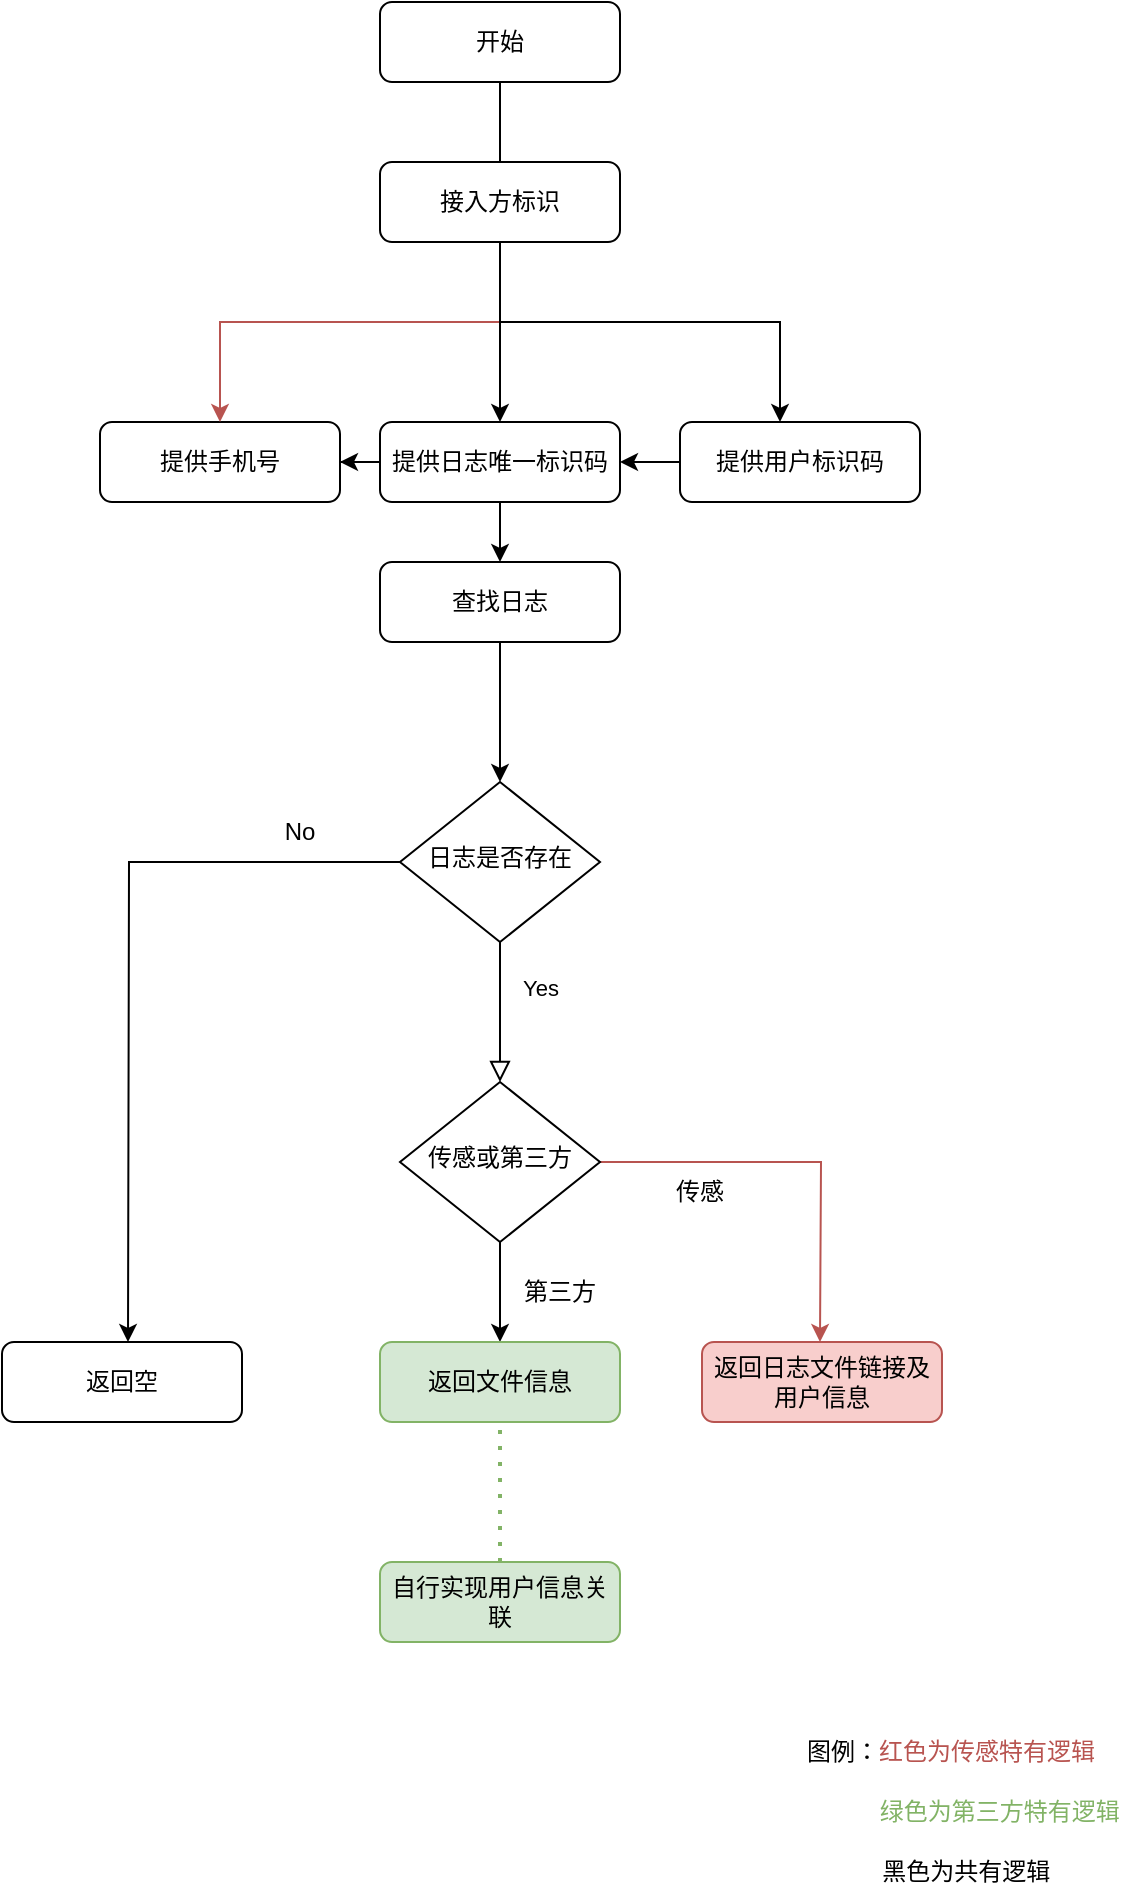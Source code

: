 <mxfile version="21.2.9" type="github">
  <diagram id="C5RBs43oDa-KdzZeNtuy" name="Page-1">
    <mxGraphModel dx="1434" dy="764" grid="1" gridSize="10" guides="1" tooltips="1" connect="1" arrows="1" fold="1" page="1" pageScale="1" pageWidth="827" pageHeight="1169" math="0" shadow="0">
      <root>
        <mxCell id="WIyWlLk6GJQsqaUBKTNV-0" />
        <mxCell id="WIyWlLk6GJQsqaUBKTNV-1" parent="WIyWlLk6GJQsqaUBKTNV-0" />
        <mxCell id="WIyWlLk6GJQsqaUBKTNV-7" value="提供手机号" style="rounded=1;whiteSpace=wrap;html=1;fontSize=12;glass=0;strokeWidth=1;shadow=0;" parent="WIyWlLk6GJQsqaUBKTNV-1" vertex="1">
          <mxGeometry x="209" y="270" width="120" height="40" as="geometry" />
        </mxCell>
        <mxCell id="nOgqFqpl8-SV1x2qPiuf-6" value="" style="edgeStyle=orthogonalEdgeStyle;rounded=0;orthogonalLoop=1;jettySize=auto;html=1;entryX=0.5;entryY=0;entryDx=0;entryDy=0;fillColor=#f8cecc;strokeColor=#b85450;" edge="1" parent="WIyWlLk6GJQsqaUBKTNV-1" source="nOgqFqpl8-SV1x2qPiuf-0" target="WIyWlLk6GJQsqaUBKTNV-7">
          <mxGeometry relative="1" as="geometry">
            <Array as="points">
              <mxPoint x="409" y="220" />
              <mxPoint x="269" y="220" />
            </Array>
          </mxGeometry>
        </mxCell>
        <mxCell id="nOgqFqpl8-SV1x2qPiuf-7" value="" style="edgeStyle=orthogonalEdgeStyle;rounded=0;orthogonalLoop=1;jettySize=auto;html=1;" edge="1" parent="WIyWlLk6GJQsqaUBKTNV-1" source="nOgqFqpl8-SV1x2qPiuf-0" target="nOgqFqpl8-SV1x2qPiuf-3">
          <mxGeometry relative="1" as="geometry" />
        </mxCell>
        <mxCell id="nOgqFqpl8-SV1x2qPiuf-0" value="开始" style="rounded=1;whiteSpace=wrap;html=1;fontSize=12;glass=0;strokeWidth=1;shadow=0;" vertex="1" parent="WIyWlLk6GJQsqaUBKTNV-1">
          <mxGeometry x="349" y="60" width="120" height="40" as="geometry" />
        </mxCell>
        <mxCell id="nOgqFqpl8-SV1x2qPiuf-43" value="" style="edgeStyle=orthogonalEdgeStyle;rounded=0;orthogonalLoop=1;jettySize=auto;html=1;" edge="1" parent="WIyWlLk6GJQsqaUBKTNV-1" source="nOgqFqpl8-SV1x2qPiuf-3" target="nOgqFqpl8-SV1x2qPiuf-35">
          <mxGeometry relative="1" as="geometry" />
        </mxCell>
        <mxCell id="nOgqFqpl8-SV1x2qPiuf-47" value="" style="edgeStyle=orthogonalEdgeStyle;rounded=0;orthogonalLoop=1;jettySize=auto;html=1;" edge="1" parent="WIyWlLk6GJQsqaUBKTNV-1" source="nOgqFqpl8-SV1x2qPiuf-3" target="WIyWlLk6GJQsqaUBKTNV-7">
          <mxGeometry relative="1" as="geometry" />
        </mxCell>
        <mxCell id="nOgqFqpl8-SV1x2qPiuf-3" value="提供日志唯一标识码" style="rounded=1;whiteSpace=wrap;html=1;fontSize=12;glass=0;strokeWidth=1;shadow=0;" vertex="1" parent="WIyWlLk6GJQsqaUBKTNV-1">
          <mxGeometry x="349" y="270" width="120" height="40" as="geometry" />
        </mxCell>
        <mxCell id="nOgqFqpl8-SV1x2qPiuf-46" value="" style="edgeStyle=orthogonalEdgeStyle;rounded=0;orthogonalLoop=1;jettySize=auto;html=1;" edge="1" parent="WIyWlLk6GJQsqaUBKTNV-1" source="nOgqFqpl8-SV1x2qPiuf-5" target="nOgqFqpl8-SV1x2qPiuf-3">
          <mxGeometry relative="1" as="geometry" />
        </mxCell>
        <mxCell id="nOgqFqpl8-SV1x2qPiuf-5" value="提供用户标识码" style="rounded=1;whiteSpace=wrap;html=1;fontSize=12;glass=0;strokeWidth=1;shadow=0;" vertex="1" parent="WIyWlLk6GJQsqaUBKTNV-1">
          <mxGeometry x="499" y="270" width="120" height="40" as="geometry" />
        </mxCell>
        <mxCell id="nOgqFqpl8-SV1x2qPiuf-8" value="" style="edgeStyle=orthogonalEdgeStyle;rounded=0;orthogonalLoop=1;jettySize=auto;html=1;" edge="1" parent="WIyWlLk6GJQsqaUBKTNV-1">
          <mxGeometry relative="1" as="geometry">
            <mxPoint x="409" y="210" as="sourcePoint" />
            <mxPoint x="549" y="270" as="targetPoint" />
            <Array as="points">
              <mxPoint x="409" y="220" />
              <mxPoint x="549" y="220" />
            </Array>
          </mxGeometry>
        </mxCell>
        <mxCell id="nOgqFqpl8-SV1x2qPiuf-28" value="Yes" style="edgeStyle=orthogonalEdgeStyle;rounded=0;html=1;jettySize=auto;orthogonalLoop=1;fontSize=11;endArrow=block;endFill=0;endSize=8;strokeWidth=1;shadow=0;labelBackgroundColor=none;" edge="1" parent="WIyWlLk6GJQsqaUBKTNV-1" source="nOgqFqpl8-SV1x2qPiuf-30" target="nOgqFqpl8-SV1x2qPiuf-49">
          <mxGeometry x="-0.339" y="20" relative="1" as="geometry">
            <mxPoint as="offset" />
            <mxPoint x="363" y="640" as="targetPoint" />
          </mxGeometry>
        </mxCell>
        <mxCell id="nOgqFqpl8-SV1x2qPiuf-30" value="日志是否存在" style="rhombus;whiteSpace=wrap;html=1;shadow=0;fontFamily=Helvetica;fontSize=12;align=center;strokeWidth=1;spacing=6;spacingTop=-4;" vertex="1" parent="WIyWlLk6GJQsqaUBKTNV-1">
          <mxGeometry x="359" y="450" width="100" height="80" as="geometry" />
        </mxCell>
        <mxCell id="nOgqFqpl8-SV1x2qPiuf-31" value="返回空" style="rounded=1;whiteSpace=wrap;html=1;fontSize=12;glass=0;strokeWidth=1;shadow=0;" vertex="1" parent="WIyWlLk6GJQsqaUBKTNV-1">
          <mxGeometry x="160" y="730" width="120" height="40" as="geometry" />
        </mxCell>
        <mxCell id="nOgqFqpl8-SV1x2qPiuf-32" value="返回日志文件链接及用户信息" style="rounded=1;whiteSpace=wrap;html=1;fontSize=12;glass=0;strokeWidth=1;shadow=0;fillColor=#f8cecc;strokeColor=#b85450;" vertex="1" parent="WIyWlLk6GJQsqaUBKTNV-1">
          <mxGeometry x="510" y="730" width="120" height="40" as="geometry" />
        </mxCell>
        <mxCell id="nOgqFqpl8-SV1x2qPiuf-63" value="" style="edgeStyle=orthogonalEdgeStyle;rounded=0;orthogonalLoop=1;jettySize=auto;html=1;" edge="1" parent="WIyWlLk6GJQsqaUBKTNV-1" source="nOgqFqpl8-SV1x2qPiuf-35" target="nOgqFqpl8-SV1x2qPiuf-30">
          <mxGeometry relative="1" as="geometry" />
        </mxCell>
        <mxCell id="nOgqFqpl8-SV1x2qPiuf-35" value="查找日志" style="rounded=1;whiteSpace=wrap;html=1;fontSize=12;glass=0;strokeWidth=1;shadow=0;" vertex="1" parent="WIyWlLk6GJQsqaUBKTNV-1">
          <mxGeometry x="349" y="340" width="120" height="40" as="geometry" />
        </mxCell>
        <mxCell id="nOgqFqpl8-SV1x2qPiuf-50" value="" style="edgeStyle=orthogonalEdgeStyle;rounded=0;orthogonalLoop=1;jettySize=auto;html=1;fillColor=#f8cecc;strokeColor=#b85450;" edge="1" parent="WIyWlLk6GJQsqaUBKTNV-1" source="nOgqFqpl8-SV1x2qPiuf-49">
          <mxGeometry relative="1" as="geometry">
            <mxPoint x="569" y="730" as="targetPoint" />
          </mxGeometry>
        </mxCell>
        <mxCell id="nOgqFqpl8-SV1x2qPiuf-56" value="" style="edgeStyle=orthogonalEdgeStyle;rounded=0;orthogonalLoop=1;jettySize=auto;html=1;" edge="1" parent="WIyWlLk6GJQsqaUBKTNV-1" source="nOgqFqpl8-SV1x2qPiuf-49" target="nOgqFqpl8-SV1x2qPiuf-55">
          <mxGeometry relative="1" as="geometry" />
        </mxCell>
        <mxCell id="nOgqFqpl8-SV1x2qPiuf-49" value="传感或第三方" style="rhombus;whiteSpace=wrap;html=1;shadow=0;fontFamily=Helvetica;fontSize=12;align=center;strokeWidth=1;spacing=6;spacingTop=-4;" vertex="1" parent="WIyWlLk6GJQsqaUBKTNV-1">
          <mxGeometry x="359" y="600" width="100" height="80" as="geometry" />
        </mxCell>
        <mxCell id="nOgqFqpl8-SV1x2qPiuf-53" value="传感" style="text;strokeColor=none;align=center;fillColor=none;html=1;verticalAlign=middle;whiteSpace=wrap;rounded=0;" vertex="1" parent="WIyWlLk6GJQsqaUBKTNV-1">
          <mxGeometry x="479" y="640" width="60" height="30" as="geometry" />
        </mxCell>
        <mxCell id="nOgqFqpl8-SV1x2qPiuf-54" value="第三方" style="text;strokeColor=none;align=center;fillColor=none;html=1;verticalAlign=middle;whiteSpace=wrap;rounded=0;" vertex="1" parent="WIyWlLk6GJQsqaUBKTNV-1">
          <mxGeometry x="409" y="690" width="60" height="30" as="geometry" />
        </mxCell>
        <mxCell id="nOgqFqpl8-SV1x2qPiuf-55" value="返回文件信息" style="rounded=1;whiteSpace=wrap;html=1;fontSize=12;glass=0;strokeWidth=1;shadow=0;fillColor=#d5e8d4;strokeColor=#82b366;" vertex="1" parent="WIyWlLk6GJQsqaUBKTNV-1">
          <mxGeometry x="349" y="730" width="120" height="40" as="geometry" />
        </mxCell>
        <mxCell id="nOgqFqpl8-SV1x2qPiuf-59" value="" style="endArrow=none;dashed=1;html=1;dashPattern=1 3;strokeWidth=2;rounded=0;entryX=0.5;entryY=1;entryDx=0;entryDy=0;fillColor=#d5e8d4;strokeColor=#82b366;" edge="1" parent="WIyWlLk6GJQsqaUBKTNV-1" target="nOgqFqpl8-SV1x2qPiuf-55">
          <mxGeometry width="50" height="50" relative="1" as="geometry">
            <mxPoint x="409" y="840" as="sourcePoint" />
            <mxPoint x="399" y="810" as="targetPoint" />
          </mxGeometry>
        </mxCell>
        <mxCell id="nOgqFqpl8-SV1x2qPiuf-60" value="自行实现用户信息关联" style="rounded=1;whiteSpace=wrap;html=1;fontSize=12;glass=0;strokeWidth=1;shadow=0;fillColor=#d5e8d4;strokeColor=#82b366;" vertex="1" parent="WIyWlLk6GJQsqaUBKTNV-1">
          <mxGeometry x="349" y="840" width="120" height="40" as="geometry" />
        </mxCell>
        <mxCell id="nOgqFqpl8-SV1x2qPiuf-61" value="接入方标识" style="rounded=1;whiteSpace=wrap;html=1;fontSize=12;glass=0;strokeWidth=1;shadow=0;" vertex="1" parent="WIyWlLk6GJQsqaUBKTNV-1">
          <mxGeometry x="349" y="140" width="120" height="40" as="geometry" />
        </mxCell>
        <mxCell id="nOgqFqpl8-SV1x2qPiuf-64" value="" style="edgeStyle=orthogonalEdgeStyle;rounded=0;orthogonalLoop=1;jettySize=auto;html=1;entryX=0.5;entryY=0;entryDx=0;entryDy=0;exitX=0;exitY=0.5;exitDx=0;exitDy=0;" edge="1" parent="WIyWlLk6GJQsqaUBKTNV-1" source="nOgqFqpl8-SV1x2qPiuf-30">
          <mxGeometry relative="1" as="geometry">
            <mxPoint x="179" y="480" as="sourcePoint" />
            <mxPoint x="223" y="730" as="targetPoint" />
          </mxGeometry>
        </mxCell>
        <mxCell id="nOgqFqpl8-SV1x2qPiuf-65" value="No" style="text;strokeColor=none;align=center;fillColor=none;html=1;verticalAlign=middle;whiteSpace=wrap;rounded=0;" vertex="1" parent="WIyWlLk6GJQsqaUBKTNV-1">
          <mxGeometry x="279" y="460" width="60" height="30" as="geometry" />
        </mxCell>
        <mxCell id="nOgqFqpl8-SV1x2qPiuf-67" value="图例：&lt;font color=&quot;#b85450&quot;&gt;红色为传感特有逻辑&lt;/font&gt;" style="text;strokeColor=none;align=center;fillColor=none;html=1;verticalAlign=middle;whiteSpace=wrap;rounded=0;" vertex="1" parent="WIyWlLk6GJQsqaUBKTNV-1">
          <mxGeometry x="539" y="920" width="191" height="30" as="geometry" />
        </mxCell>
        <mxCell id="nOgqFqpl8-SV1x2qPiuf-68" value="&lt;font color=&quot;#82b366&quot;&gt;&amp;nbsp; &amp;nbsp; &amp;nbsp; &amp;nbsp; &amp;nbsp; &amp;nbsp; &amp;nbsp; 绿色为第三方特有逻辑&lt;/font&gt;" style="text;strokeColor=none;align=center;fillColor=none;html=1;verticalAlign=middle;whiteSpace=wrap;rounded=0;" vertex="1" parent="WIyWlLk6GJQsqaUBKTNV-1">
          <mxGeometry x="540" y="950" width="191" height="30" as="geometry" />
        </mxCell>
        <mxCell id="nOgqFqpl8-SV1x2qPiuf-69" value="&amp;nbsp; &amp;nbsp; 黑色为共有逻辑" style="text;strokeColor=none;align=center;fillColor=none;html=1;verticalAlign=middle;whiteSpace=wrap;rounded=0;" vertex="1" parent="WIyWlLk6GJQsqaUBKTNV-1">
          <mxGeometry x="540" y="980" width="191" height="30" as="geometry" />
        </mxCell>
      </root>
    </mxGraphModel>
  </diagram>
</mxfile>
